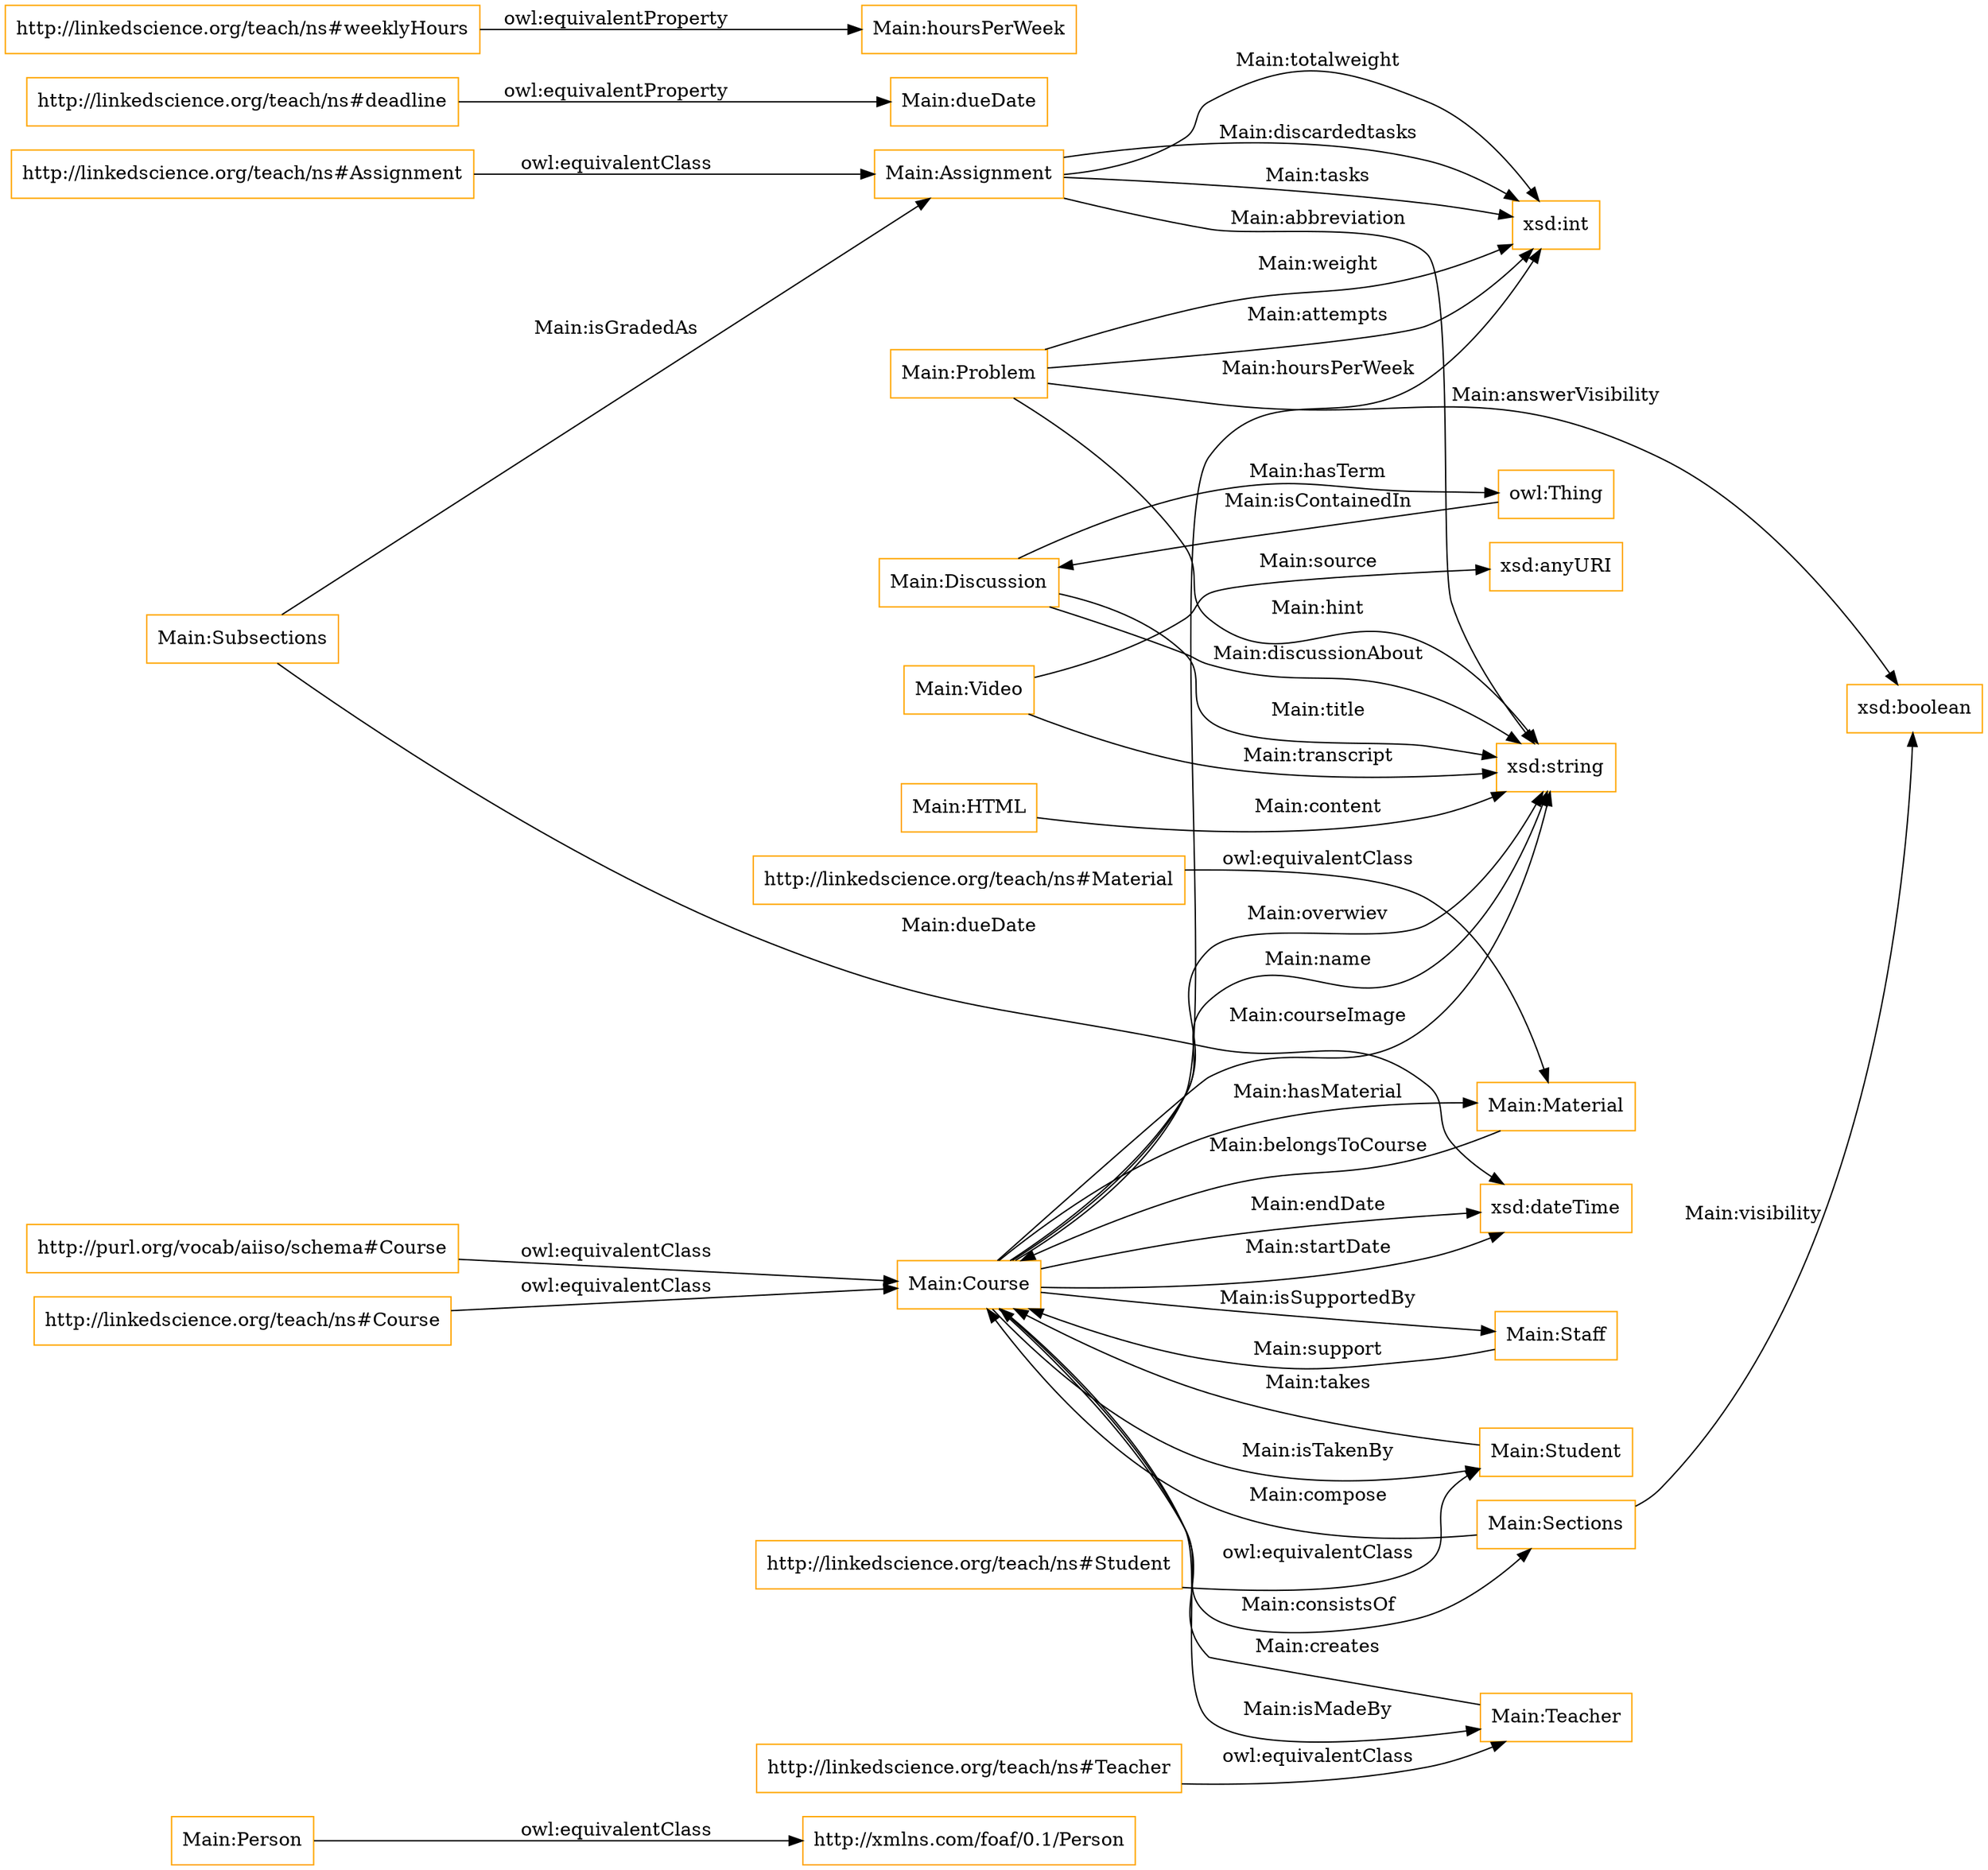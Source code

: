 digraph ar2dtool_diagram { 
rankdir=LR;
size="1501"
node [shape = rectangle, color="orange"]; "Main:Person" "Main:Problem" "Main:Course" "Main:Subsections" "http://linkedscience.org/teach/ns#Teacher" "http://purl.org/vocab/aiiso/schema#Course" "Main:Student" "Main:Sections" "Main:Teacher" "http://xmlns.com/foaf/0.1/Person" "Main:Video" "http://linkedscience.org/teach/ns#Material" "http://linkedscience.org/teach/ns#Student" "Main:Assignment" "http://linkedscience.org/teach/ns#Assignment" "Main:Staff" "Main:Material" "http://linkedscience.org/teach/ns#Course" "Main:Discussion" "Main:HTML" ; /*classes style*/
	"http://linkedscience.org/teach/ns#Teacher" -> "Main:Teacher" [ label = "owl:equivalentClass" ];
	"http://linkedscience.org/teach/ns#Assignment" -> "Main:Assignment" [ label = "owl:equivalentClass" ];
	"http://purl.org/vocab/aiiso/schema#Course" -> "Main:Course" [ label = "owl:equivalentClass" ];
	"http://linkedscience.org/teach/ns#Course" -> "Main:Course" [ label = "owl:equivalentClass" ];
	"Main:Person" -> "http://xmlns.com/foaf/0.1/Person" [ label = "owl:equivalentClass" ];
	"http://linkedscience.org/teach/ns#deadline" -> "Main:dueDate" [ label = "owl:equivalentProperty" ];
	"http://linkedscience.org/teach/ns#Student" -> "Main:Student" [ label = "owl:equivalentClass" ];
	"http://linkedscience.org/teach/ns#Material" -> "Main:Material" [ label = "owl:equivalentClass" ];
	"http://linkedscience.org/teach/ns#weeklyHours" -> "Main:hoursPerWeek" [ label = "owl:equivalentProperty" ];
	"Main:Teacher" -> "Main:Course" [ label = "Main:creates" ];
	"Main:Assignment" -> "xsd:int" [ label = "Main:tasks" ];
	"Main:Staff" -> "Main:Course" [ label = "Main:support" ];
	"Main:HTML" -> "xsd:string" [ label = "Main:content" ];
	"Main:Discussion" -> "xsd:string" [ label = "Main:discussionAbout" ];
	"Main:Course" -> "Main:Student" [ label = "Main:isTakenBy" ];
	"Main:Course" -> "Main:Sections" [ label = "Main:consistsOf" ];
	"Main:Sections" -> "xsd:boolean" [ label = "Main:visibility" ];
	"Main:Material" -> "Main:Course" [ label = "Main:belongsToCourse" ];
	"Main:Subsections" -> "Main:Assignment" [ label = "Main:isGradedAs" ];
	"Main:Course" -> "xsd:string" [ label = "Main:name" ];
	"Main:Course" -> "Main:Staff" [ label = "Main:isSupportedBy" ];
	"Main:Video" -> "xsd:string" [ label = "Main:transcript" ];
	"Main:Assignment" -> "xsd:int" [ label = "Main:totalweight" ];
	"Main:Course" -> "xsd:string" [ label = "Main:courseImage" ];
	"Main:Sections" -> "Main:Course" [ label = "Main:compose" ];
	"owl:Thing" -> "Main:Discussion" [ label = "Main:isContainedIn" ];
	"Main:Problem" -> "xsd:int" [ label = "Main:attempts" ];
	"Main:Course" -> "xsd:dateTime" [ label = "Main:startDate" ];
	"Main:Subsections" -> "xsd:dateTime" [ label = "Main:dueDate" ];
	"Main:Problem" -> "xsd:int" [ label = "Main:weight" ];
	"Main:Assignment" -> "xsd:int" [ label = "Main:discardedtasks" ];
	"Main:Student" -> "Main:Course" [ label = "Main:takes" ];
	"Main:Discussion" -> "xsd:string" [ label = "Main:title" ];
	"Main:Problem" -> "xsd:boolean" [ label = "Main:answerVisibility" ];
	"Main:Assignment" -> "xsd:string" [ label = "Main:abbreviation" ];
	"Main:Course" -> "Main:Material" [ label = "Main:hasMaterial" ];
	"Main:Problem" -> "xsd:string" [ label = "Main:hint" ];
	"Main:Video" -> "xsd:anyURI" [ label = "Main:source" ];
	"Main:Course" -> "xsd:string" [ label = "Main:overwiev" ];
	"Main:Course" -> "xsd:dateTime" [ label = "Main:endDate" ];
	"Main:Course" -> "xsd:int" [ label = "Main:hoursPerWeek" ];
	"Main:Discussion" -> "owl:Thing" [ label = "Main:hasTerm" ];
	"Main:Course" -> "Main:Teacher" [ label = "Main:isMadeBy" ];

}
